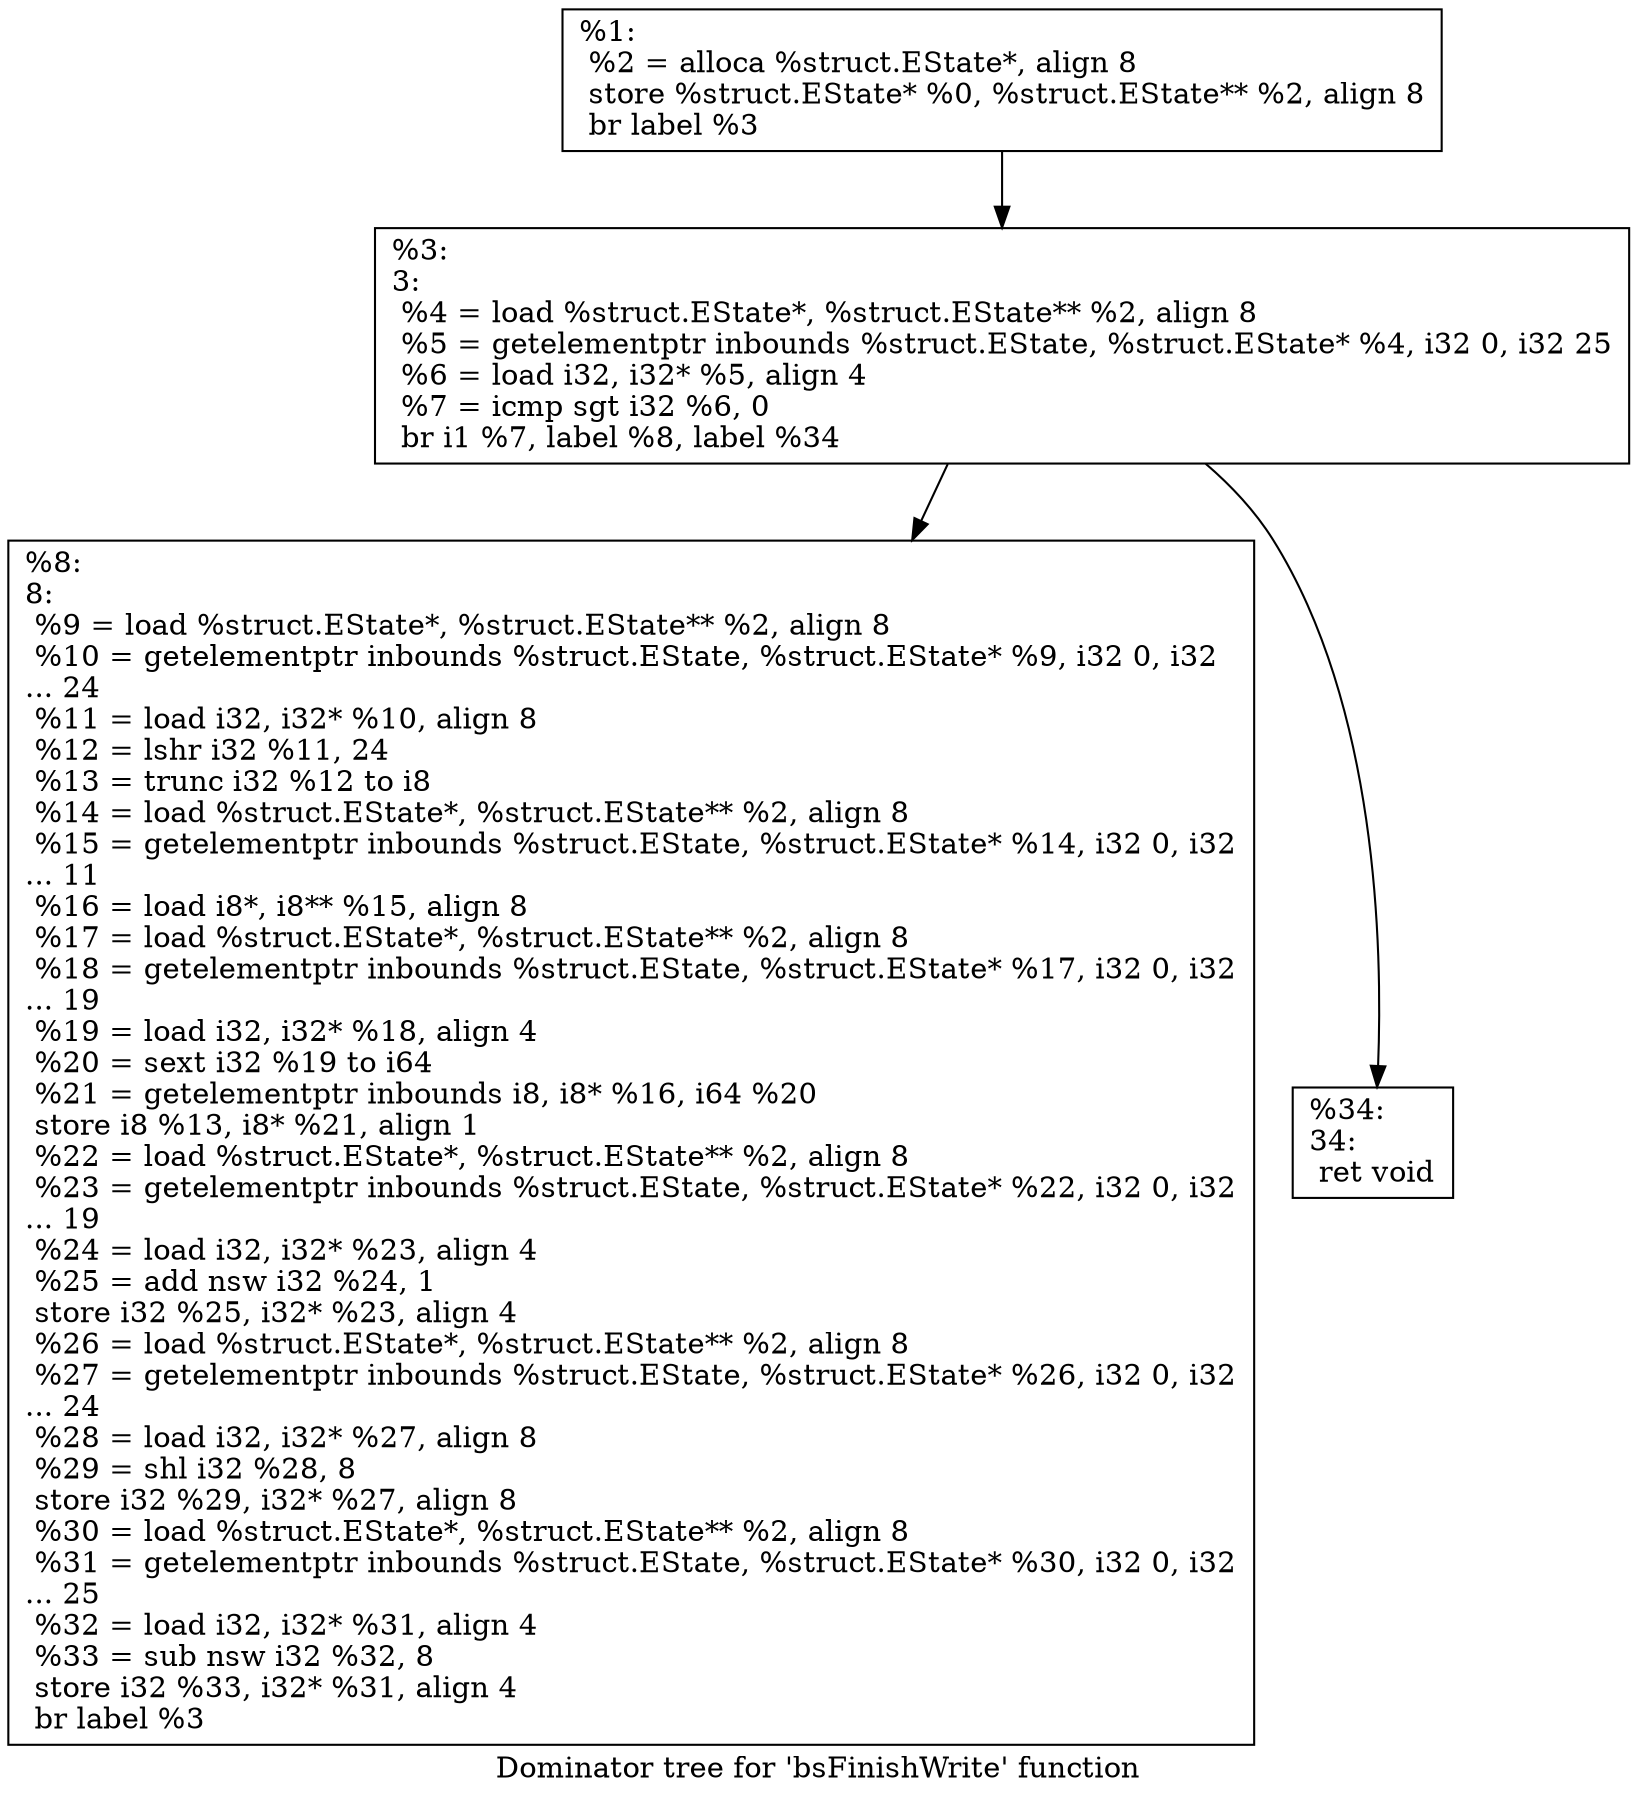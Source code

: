 digraph "Dominator tree for 'bsFinishWrite' function" {
	label="Dominator tree for 'bsFinishWrite' function";

	Node0xd68910 [shape=record,label="{%1:\l  %2 = alloca %struct.EState*, align 8\l  store %struct.EState* %0, %struct.EState** %2, align 8\l  br label %3\l}"];
	Node0xd68910 -> Node0xd147d0;
	Node0xd147d0 [shape=record,label="{%3:\l3:                                                \l  %4 = load %struct.EState*, %struct.EState** %2, align 8\l  %5 = getelementptr inbounds %struct.EState, %struct.EState* %4, i32 0, i32 25\l  %6 = load i32, i32* %5, align 4\l  %7 = icmp sgt i32 %6, 0\l  br i1 %7, label %8, label %34\l}"];
	Node0xd147d0 -> Node0xdc0960;
	Node0xd147d0 -> Node0xd73920;
	Node0xdc0960 [shape=record,label="{%8:\l8:                                                \l  %9 = load %struct.EState*, %struct.EState** %2, align 8\l  %10 = getelementptr inbounds %struct.EState, %struct.EState* %9, i32 0, i32\l... 24\l  %11 = load i32, i32* %10, align 8\l  %12 = lshr i32 %11, 24\l  %13 = trunc i32 %12 to i8\l  %14 = load %struct.EState*, %struct.EState** %2, align 8\l  %15 = getelementptr inbounds %struct.EState, %struct.EState* %14, i32 0, i32\l... 11\l  %16 = load i8*, i8** %15, align 8\l  %17 = load %struct.EState*, %struct.EState** %2, align 8\l  %18 = getelementptr inbounds %struct.EState, %struct.EState* %17, i32 0, i32\l... 19\l  %19 = load i32, i32* %18, align 4\l  %20 = sext i32 %19 to i64\l  %21 = getelementptr inbounds i8, i8* %16, i64 %20\l  store i8 %13, i8* %21, align 1\l  %22 = load %struct.EState*, %struct.EState** %2, align 8\l  %23 = getelementptr inbounds %struct.EState, %struct.EState* %22, i32 0, i32\l... 19\l  %24 = load i32, i32* %23, align 4\l  %25 = add nsw i32 %24, 1\l  store i32 %25, i32* %23, align 4\l  %26 = load %struct.EState*, %struct.EState** %2, align 8\l  %27 = getelementptr inbounds %struct.EState, %struct.EState* %26, i32 0, i32\l... 24\l  %28 = load i32, i32* %27, align 8\l  %29 = shl i32 %28, 8\l  store i32 %29, i32* %27, align 8\l  %30 = load %struct.EState*, %struct.EState** %2, align 8\l  %31 = getelementptr inbounds %struct.EState, %struct.EState* %30, i32 0, i32\l... 25\l  %32 = load i32, i32* %31, align 4\l  %33 = sub nsw i32 %32, 8\l  store i32 %33, i32* %31, align 4\l  br label %3\l}"];
	Node0xd73920 [shape=record,label="{%34:\l34:                                               \l  ret void\l}"];
}

